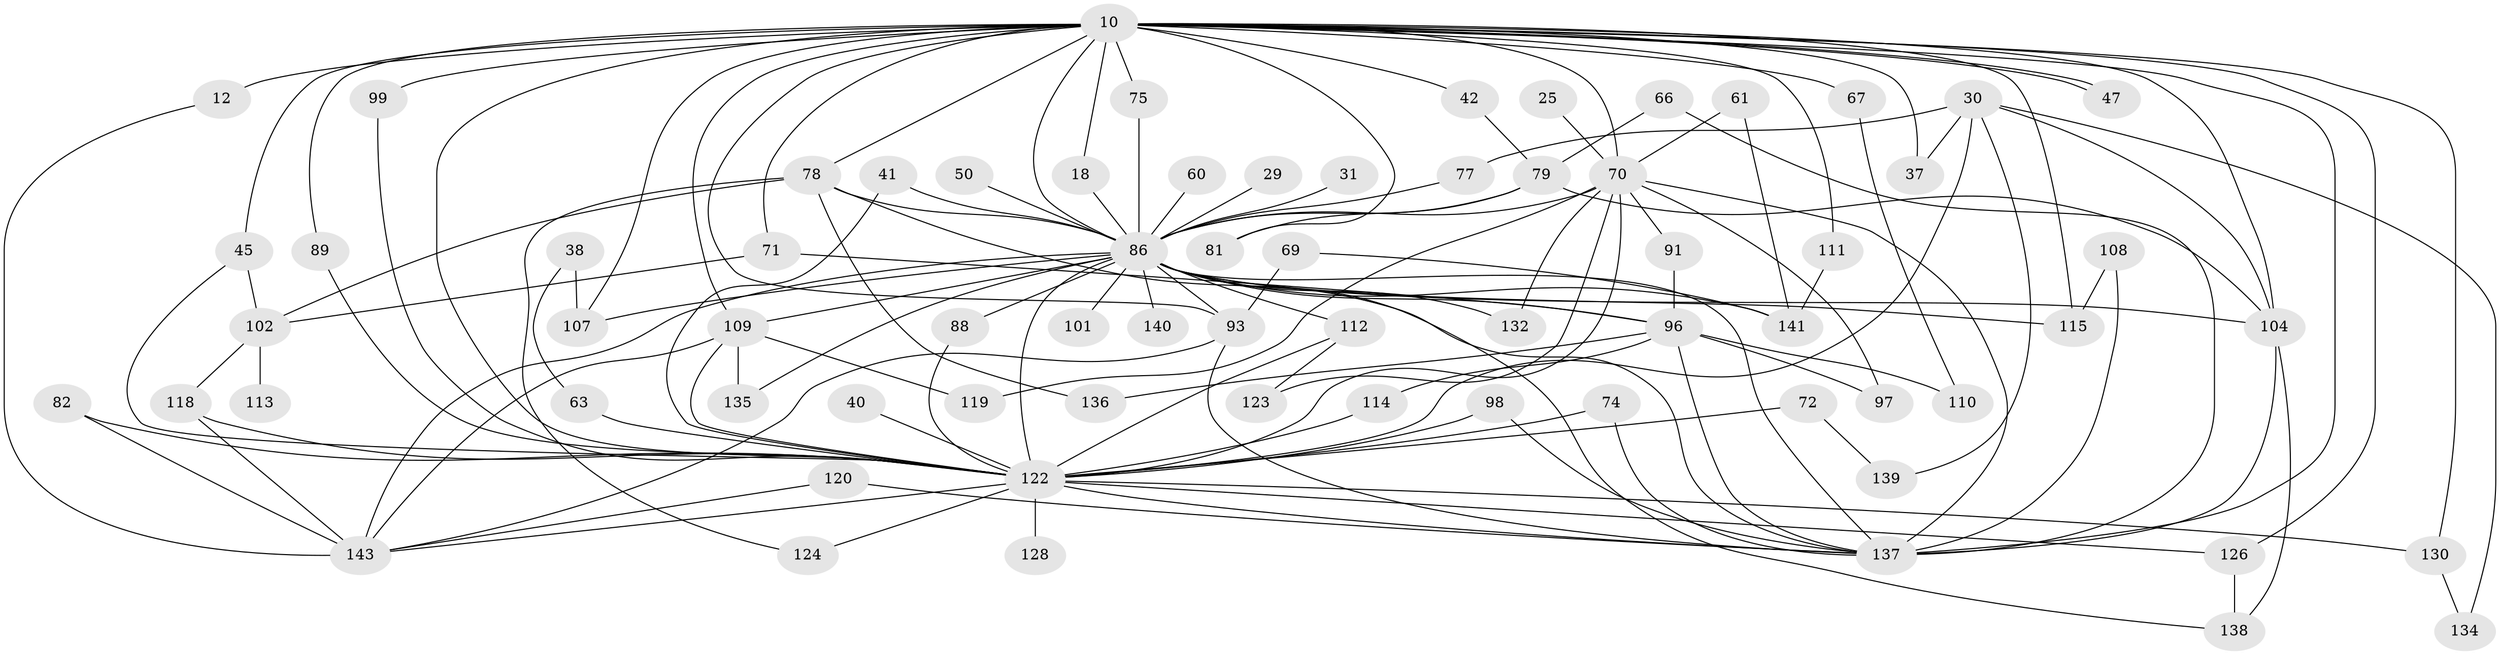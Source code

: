 // original degree distribution, {14: 0.006993006993006993, 18: 0.006993006993006993, 21: 0.006993006993006993, 40: 0.006993006993006993, 20: 0.006993006993006993, 27: 0.006993006993006993, 28: 0.006993006993006993, 22: 0.006993006993006993, 17: 0.006993006993006993, 32: 0.006993006993006993, 4: 0.09090909090909091, 3: 0.20279720279720279, 5: 0.06993006993006994, 2: 0.5174825174825175, 6: 0.027972027972027972, 8: 0.006993006993006993, 7: 0.013986013986013986}
// Generated by graph-tools (version 1.1) at 2025/44/03/09/25 04:44:41]
// undirected, 71 vertices, 137 edges
graph export_dot {
graph [start="1"]
  node [color=gray90,style=filled];
  10 [super="+7"];
  12;
  18;
  25;
  29;
  30;
  31;
  37;
  38;
  40;
  41;
  42;
  45;
  47;
  50;
  60;
  61;
  63 [super="+19"];
  66;
  67;
  69;
  70 [super="+49+9"];
  71;
  72;
  74;
  75;
  77;
  78 [super="+55"];
  79 [super="+73+53"];
  81;
  82;
  86 [super="+33+4+6"];
  88;
  89;
  91;
  93 [super="+35"];
  96 [super="+95+68+43"];
  97;
  98;
  99;
  101;
  102 [super="+62"];
  104 [super="+90+76"];
  107 [super="+14"];
  108;
  109 [super="+32+106+64"];
  110;
  111;
  112 [super="+85"];
  113;
  114;
  115 [super="+94"];
  118 [super="+105"];
  119;
  120;
  122 [super="+92+8"];
  123;
  124;
  126 [super="+125+103"];
  128;
  130 [super="+65"];
  132;
  134;
  135;
  136;
  137 [super="+48+23+121+131"];
  138 [super="+129"];
  139;
  140;
  141 [super="+52+127"];
  143 [super="+27+21+54+117+142"];
  10 -- 12 [weight=2];
  10 -- 18;
  10 -- 37;
  10 -- 45;
  10 -- 47;
  10 -- 47;
  10 -- 67 [weight=2];
  10 -- 71;
  10 -- 75;
  10 -- 89;
  10 -- 93 [weight=2];
  10 -- 107 [weight=2];
  10 -- 111;
  10 -- 126 [weight=3];
  10 -- 130 [weight=2];
  10 -- 70 [weight=5];
  10 -- 81;
  10 -- 86 [weight=7];
  10 -- 99;
  10 -- 104 [weight=4];
  10 -- 42;
  10 -- 115 [weight=2];
  10 -- 78 [weight=2];
  10 -- 137 [weight=4];
  10 -- 122 [weight=6];
  10 -- 109 [weight=3];
  12 -- 143;
  18 -- 86;
  25 -- 70 [weight=2];
  29 -- 86;
  30 -- 37;
  30 -- 77;
  30 -- 134;
  30 -- 139;
  30 -- 122 [weight=2];
  30 -- 104;
  31 -- 86 [weight=2];
  38 -- 107;
  38 -- 63;
  40 -- 122 [weight=2];
  41 -- 86;
  41 -- 122;
  42 -- 79;
  45 -- 102;
  45 -- 122;
  50 -- 86 [weight=2];
  60 -- 86 [weight=2];
  61 -- 70;
  61 -- 141;
  63 -- 122 [weight=3];
  66 -- 137;
  66 -- 79;
  67 -- 110;
  69 -- 93;
  69 -- 141;
  70 -- 86 [weight=7];
  70 -- 97;
  70 -- 132;
  70 -- 123;
  70 -- 119;
  70 -- 91;
  70 -- 137 [weight=3];
  70 -- 122 [weight=7];
  71 -- 102;
  71 -- 96;
  72 -- 139;
  72 -- 122 [weight=2];
  74 -- 137;
  74 -- 122;
  75 -- 86;
  77 -- 86;
  78 -- 86 [weight=2];
  78 -- 102;
  78 -- 136;
  78 -- 124;
  78 -- 137;
  79 -- 86 [weight=4];
  79 -- 81;
  79 -- 104;
  82 -- 143;
  82 -- 122;
  86 -- 132;
  86 -- 140 [weight=2];
  86 -- 143 [weight=10];
  86 -- 88;
  86 -- 93;
  86 -- 96 [weight=5];
  86 -- 101 [weight=2];
  86 -- 107;
  86 -- 112 [weight=2];
  86 -- 135;
  86 -- 122 [weight=11];
  86 -- 115 [weight=2];
  86 -- 137 [weight=2];
  86 -- 141 [weight=4];
  86 -- 138;
  86 -- 109;
  86 -- 104;
  88 -- 122;
  89 -- 122;
  91 -- 96;
  93 -- 143;
  93 -- 137;
  96 -- 97;
  96 -- 136;
  96 -- 137 [weight=2];
  96 -- 110;
  96 -- 114;
  98 -- 137;
  98 -- 122;
  99 -- 122;
  102 -- 113 [weight=2];
  102 -- 118;
  104 -- 138;
  104 -- 137;
  108 -- 115;
  108 -- 137;
  109 -- 122 [weight=2];
  109 -- 119;
  109 -- 135;
  109 -- 143;
  111 -- 141;
  112 -- 123;
  112 -- 122;
  114 -- 122;
  118 -- 122;
  118 -- 143;
  120 -- 143;
  120 -- 137;
  122 -- 128 [weight=2];
  122 -- 130;
  122 -- 143 [weight=2];
  122 -- 124;
  122 -- 126 [weight=2];
  122 -- 137;
  126 -- 138;
  130 -- 134;
}
